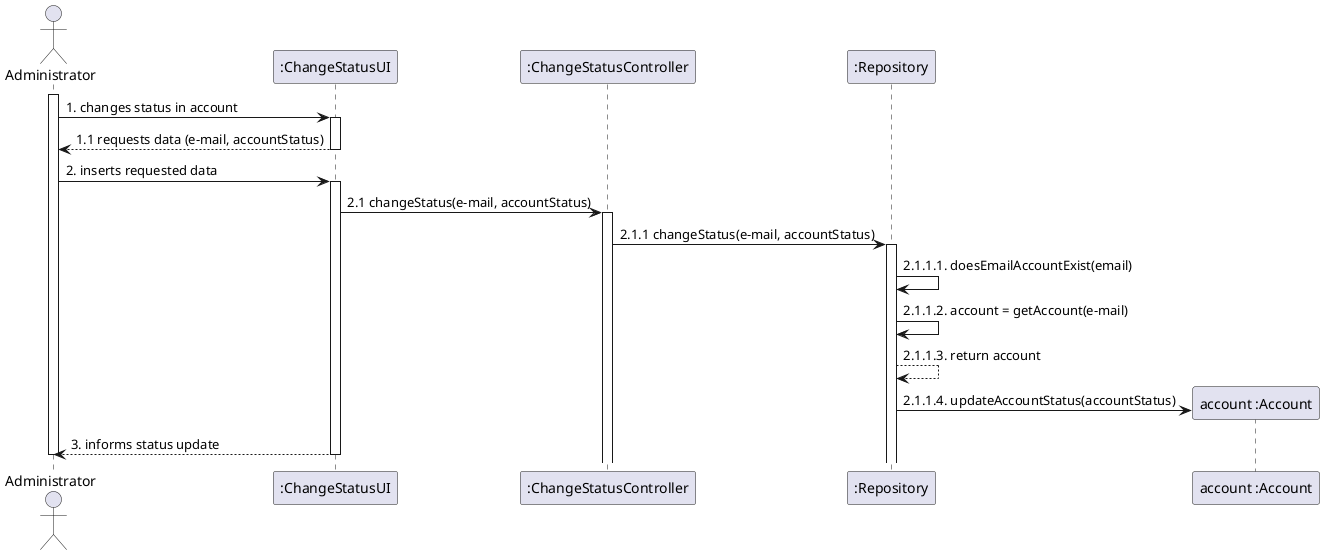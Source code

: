 
@startuml

actor "Administrator"
participant ":ChangeStatusUI" as caUi
participant ":ChangeStatusController" as cac
participant ":Repository" as repository
participant "account :Account" as account

activate Administrator
Administrator  -> caUi : 1. changes status in account
activate caUi
caUi --> Administrator: 1.1 requests data (e-mail, accountStatus)
deactivate caUi
Administrator -> caUi: 2. inserts requested data
activate caUi
caUi -> cac: 2.1 changeStatus(e-mail, accountStatus)
activate cac
cac -> repository: 2.1.1 changeStatus(e-mail, accountStatus)
activate repository
repository -> repository: 2.1.1.1. doesEmailAccountExist(email)
repository -> repository: 2.1.1.2. account = getAccount(e-mail)
repository --> repository: 2.1.1.3. return account
create account
repository -> account :2.1.1.4. updateAccountStatus(accountStatus)
caUi--> Administrator: 3. informs status update
deactivate Administrator
deactivate caUi

@enduml

